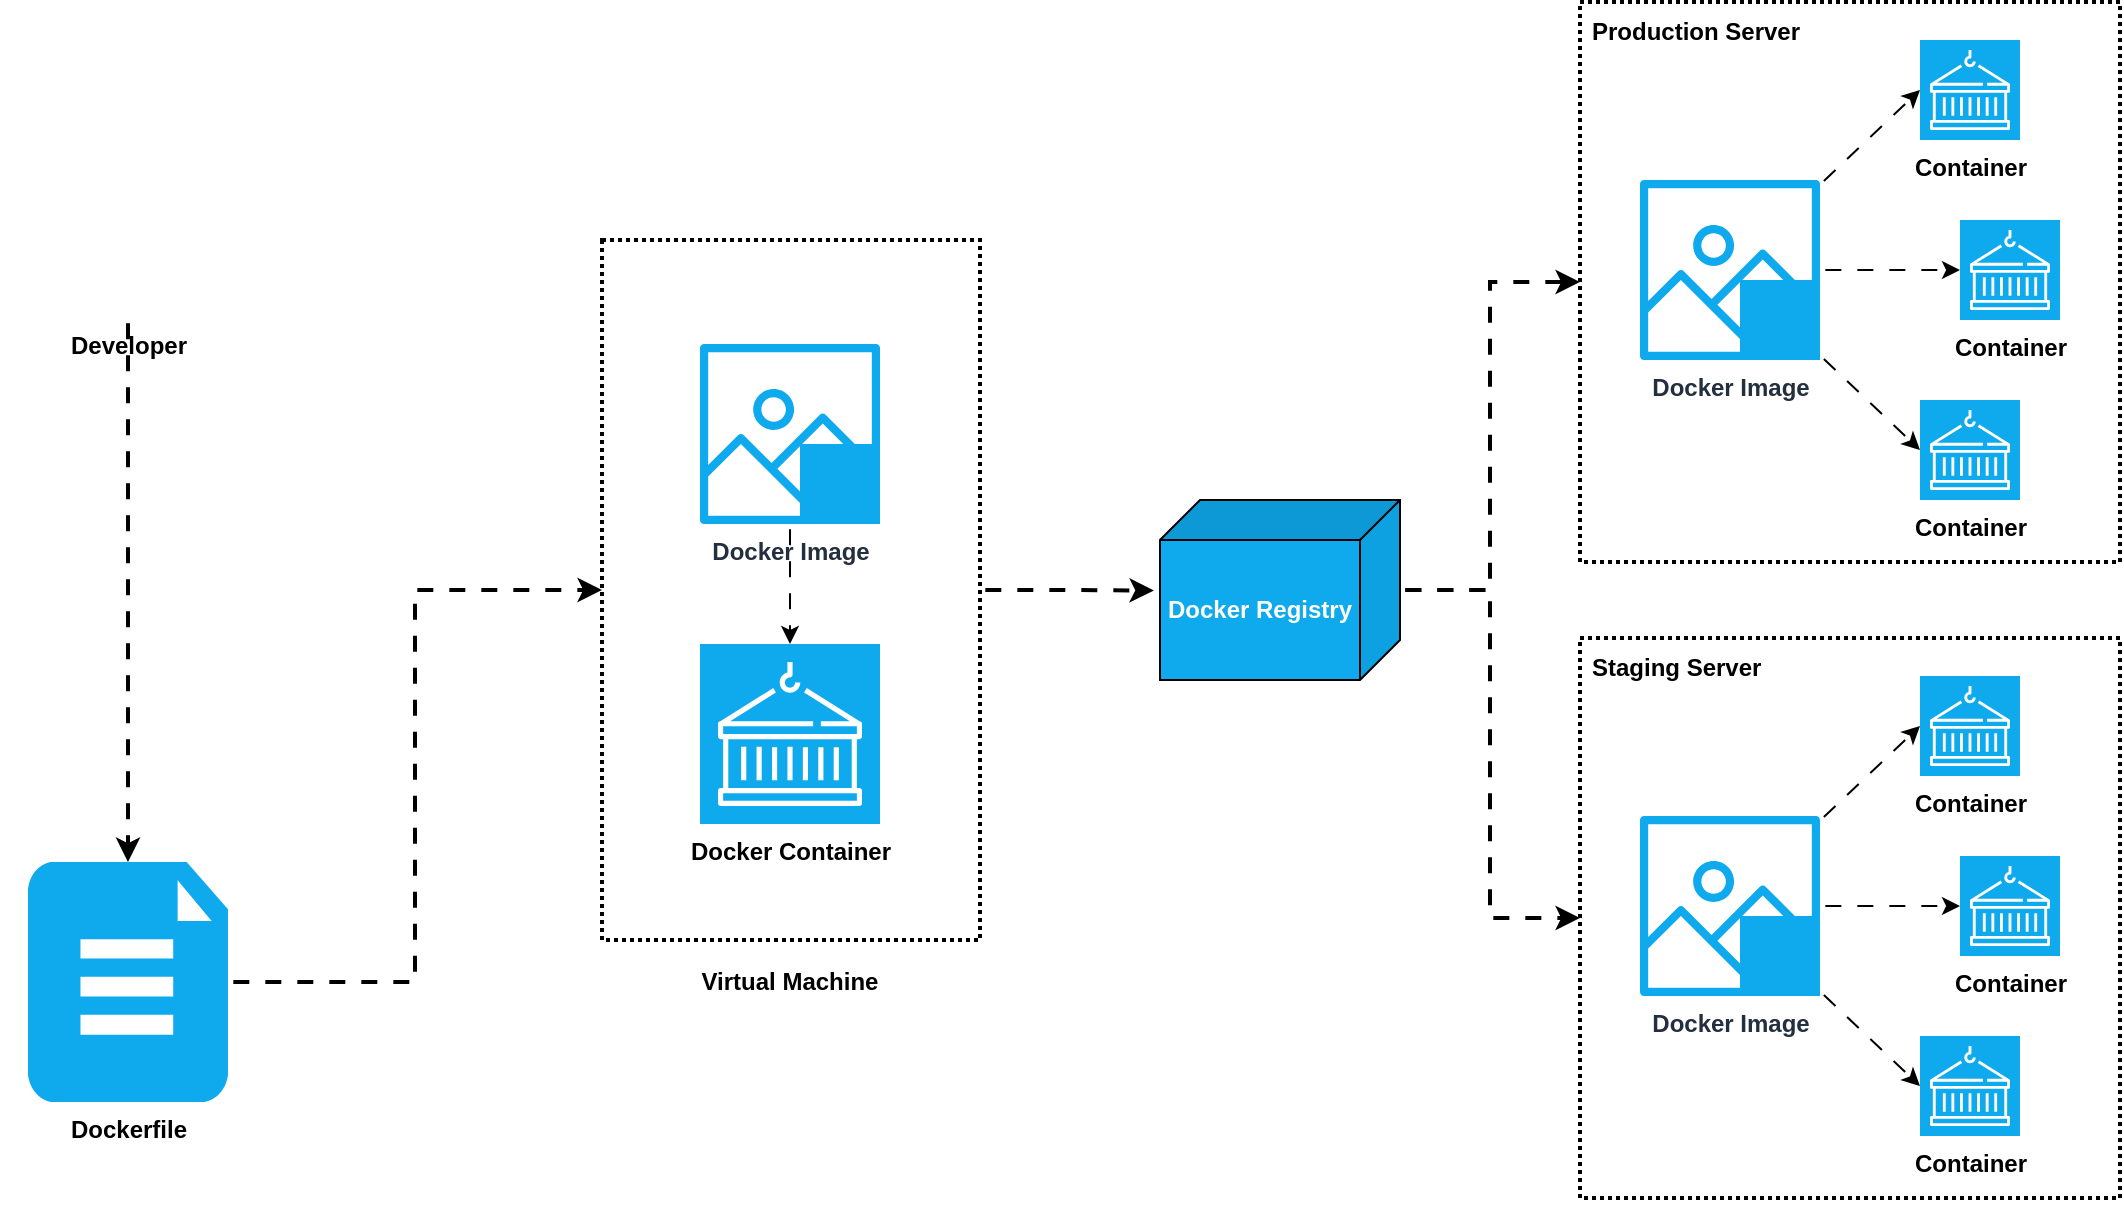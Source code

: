 <mxfile version="24.2.3" type="github">
  <diagram name="Page-1" id="5Ave8B5lAxGZreMHafRN">
    <mxGraphModel dx="1592" dy="1308" grid="0" gridSize="10" guides="1" tooltips="1" connect="1" arrows="1" fold="1" page="0" pageScale="1" pageWidth="2380" pageHeight="3107" math="0" shadow="0">
      <root>
        <mxCell id="0" />
        <mxCell id="1" parent="0" />
        <mxCell id="bL16wKypxLNr8NxLn_HS-55" value="" style="rounded=0;whiteSpace=wrap;html=1;fillColor=none;dashed=1;strokeWidth=2;fontStyle=1;dashPattern=1 1;" vertex="1" parent="1">
          <mxGeometry x="551" y="49" width="189" height="350" as="geometry" />
        </mxCell>
        <mxCell id="bL16wKypxLNr8NxLn_HS-69" value="" style="rounded=0;whiteSpace=wrap;html=1;fillColor=none;dashed=1;strokeWidth=2;fontStyle=1;dashPattern=1 1;" vertex="1" parent="1">
          <mxGeometry x="1040" y="248" width="270" height="280" as="geometry" />
        </mxCell>
        <mxCell id="bL16wKypxLNr8NxLn_HS-59" value="" style="rounded=0;whiteSpace=wrap;html=1;fillColor=none;dashed=1;strokeWidth=2;fontStyle=1;dashPattern=1 1;backgroundOutline=0;" vertex="1" parent="1">
          <mxGeometry x="1040" y="-70" width="270" height="280" as="geometry" />
        </mxCell>
        <mxCell id="bL16wKypxLNr8NxLn_HS-1" value="Developer" style="shape=image;html=1;verticalAlign=top;verticalLabelPosition=bottom;labelBackgroundColor=#ffffff;imageAspect=0;aspect=fixed;image=https://cdn0.iconfinder.com/data/icons/job-seeker/256/laptop_job_seeker_employee_unemployee_work_1-128.png;fontStyle=1" vertex="1" parent="1">
          <mxGeometry x="250" y="-40" width="128" height="128" as="geometry" />
        </mxCell>
        <mxCell id="bL16wKypxLNr8NxLn_HS-56" style="edgeStyle=orthogonalEdgeStyle;rounded=0;orthogonalLoop=1;jettySize=auto;html=1;entryX=0;entryY=0.5;entryDx=0;entryDy=0;strokeWidth=2;fontStyle=1;flowAnimation=1;" edge="1" parent="1" source="bL16wKypxLNr8NxLn_HS-2" target="bL16wKypxLNr8NxLn_HS-55">
          <mxGeometry relative="1" as="geometry" />
        </mxCell>
        <mxCell id="bL16wKypxLNr8NxLn_HS-2" value="Dockerfile" style="verticalLabelPosition=bottom;html=1;verticalAlign=top;align=center;strokeColor=none;fillColor=#0EAAED;shape=mxgraph.azure.file_2;pointerEvents=1;fontStyle=1" vertex="1" parent="1">
          <mxGeometry x="264" y="360" width="100" height="120" as="geometry" />
        </mxCell>
        <mxCell id="bL16wKypxLNr8NxLn_HS-3" value="Docker Container" style="sketch=0;points=[[0,0,0],[0.25,0,0],[0.5,0,0],[0.75,0,0],[1,0,0],[0,1,0],[0.25,1,0],[0.5,1,0],[0.75,1,0],[1,1,0],[0,0.25,0],[0,0.5,0],[0,0.75,0],[1,0.25,0],[1,0.5,0],[1,0.75,0]];outlineConnect=0;fontColor=#000000;fillColor=#0EAAED;strokeColor=#ffffff;dashed=0;verticalLabelPosition=bottom;verticalAlign=top;align=center;html=1;fontSize=12;fontStyle=1;aspect=fixed;shape=mxgraph.aws4.resourceIcon;resIcon=mxgraph.aws4.containers;" vertex="1" parent="1">
          <mxGeometry x="600" y="251" width="90" height="90" as="geometry" />
        </mxCell>
        <mxCell id="bL16wKypxLNr8NxLn_HS-6" value="Docker Image" style="sketch=0;outlineConnect=0;fontColor=#232F3E;gradientColor=none;fillColor=#0EAAED;strokeColor=none;dashed=0;verticalLabelPosition=bottom;verticalAlign=top;align=center;html=1;fontSize=12;fontStyle=1;aspect=fixed;pointerEvents=1;shape=mxgraph.aws4.container_registry_image;" vertex="1" parent="1">
          <mxGeometry x="600" y="101" width="90" height="90" as="geometry" />
        </mxCell>
        <mxCell id="bL16wKypxLNr8NxLn_HS-7" value="" style="shape=image;html=1;verticalAlign=top;verticalLabelPosition=bottom;labelBackgroundColor=#ffffff;imageAspect=0;aspect=fixed;image=https://cdn0.iconfinder.com/data/icons/social-media-2104/24/social_media_social_media_logo_docker-128.png;imageBackground=#0EAAED;imageBorder=none;strokeWidth=1;perimeterSpacing=0;fillStyle=auto;fontStyle=1" vertex="1" parent="1">
          <mxGeometry x="650" y="151" width="40" height="40" as="geometry" />
        </mxCell>
        <mxCell id="bL16wKypxLNr8NxLn_HS-71" style="edgeStyle=orthogonalEdgeStyle;rounded=0;orthogonalLoop=1;jettySize=auto;html=1;entryX=0;entryY=0.5;entryDx=0;entryDy=0;strokeWidth=2;fontStyle=1;flowAnimation=1;" edge="1" parent="1" source="bL16wKypxLNr8NxLn_HS-8" target="bL16wKypxLNr8NxLn_HS-59">
          <mxGeometry relative="1" as="geometry" />
        </mxCell>
        <mxCell id="bL16wKypxLNr8NxLn_HS-72" style="edgeStyle=orthogonalEdgeStyle;rounded=0;orthogonalLoop=1;jettySize=auto;html=1;entryX=0;entryY=0.5;entryDx=0;entryDy=0;strokeWidth=2;fontStyle=1;flowAnimation=1;" edge="1" parent="1" source="bL16wKypxLNr8NxLn_HS-8" target="bL16wKypxLNr8NxLn_HS-69">
          <mxGeometry relative="1" as="geometry" />
        </mxCell>
        <mxCell id="bL16wKypxLNr8NxLn_HS-8" value="&lt;font color=&quot;#ffffff&quot;&gt;Docker Registry&lt;/font&gt;" style="shape=cube;whiteSpace=wrap;html=1;boundedLbl=1;backgroundOutline=1;darkOpacity=0.05;darkOpacity2=0.1;direction=south;fillColor=#0EAAED;fontStyle=1" vertex="1" parent="1">
          <mxGeometry x="830" y="179" width="120" height="90" as="geometry" />
        </mxCell>
        <mxCell id="bL16wKypxLNr8NxLn_HS-11" style="edgeStyle=orthogonalEdgeStyle;rounded=0;orthogonalLoop=1;jettySize=auto;html=1;entryX=0.5;entryY=0;entryDx=0;entryDy=0;entryPerimeter=0;fontStyle=1;flowAnimation=1;" edge="1" parent="1" source="bL16wKypxLNr8NxLn_HS-6" target="bL16wKypxLNr8NxLn_HS-3">
          <mxGeometry relative="1" as="geometry" />
        </mxCell>
        <mxCell id="bL16wKypxLNr8NxLn_HS-44" value="Container" style="sketch=0;points=[[0,0,0],[0.25,0,0],[0.5,0,0],[0.75,0,0],[1,0,0],[0,1,0],[0.25,1,0],[0.5,1,0],[0.75,1,0],[1,1,0],[0,0.25,0],[0,0.5,0],[0,0.75,0],[1,0.25,0],[1,0.5,0],[1,0.75,0]];outlineConnect=0;fontColor=#000000;fillColor=#0EAAED;strokeColor=#ffffff;dashed=0;verticalLabelPosition=bottom;verticalAlign=top;align=center;html=1;fontSize=12;fontStyle=1;aspect=fixed;shape=mxgraph.aws4.resourceIcon;resIcon=mxgraph.aws4.containers;" vertex="1" parent="1">
          <mxGeometry x="1210" y="129" width="50" height="50" as="geometry" />
        </mxCell>
        <mxCell id="bL16wKypxLNr8NxLn_HS-45" value="Docker Image" style="sketch=0;outlineConnect=0;fontColor=#232F3E;gradientColor=none;fillColor=#0EAAED;strokeColor=none;dashed=0;verticalLabelPosition=bottom;verticalAlign=top;align=center;html=1;fontSize=12;fontStyle=1;aspect=fixed;pointerEvents=1;shape=mxgraph.aws4.container_registry_image;" vertex="1" parent="1">
          <mxGeometry x="1070" y="19" width="90" height="90" as="geometry" />
        </mxCell>
        <mxCell id="bL16wKypxLNr8NxLn_HS-46" value="" style="shape=image;html=1;verticalAlign=top;verticalLabelPosition=bottom;labelBackgroundColor=#ffffff;imageAspect=0;aspect=fixed;image=https://cdn0.iconfinder.com/data/icons/social-media-2104/24/social_media_social_media_logo_docker-128.png;imageBackground=#0EAAED;imageBorder=none;strokeWidth=1;perimeterSpacing=0;fillStyle=auto;fontStyle=1" vertex="1" parent="1">
          <mxGeometry x="1120" y="69" width="40" height="40" as="geometry" />
        </mxCell>
        <mxCell id="bL16wKypxLNr8NxLn_HS-47" style="rounded=0;orthogonalLoop=1;jettySize=auto;html=1;entryX=0;entryY=0.5;entryDx=0;entryDy=0;entryPerimeter=0;strokeWidth=1;fontStyle=1;flowAnimation=1;" edge="1" parent="1" source="bL16wKypxLNr8NxLn_HS-45" target="bL16wKypxLNr8NxLn_HS-44">
          <mxGeometry relative="1" as="geometry">
            <mxPoint x="1215" y="99" as="targetPoint" />
          </mxGeometry>
        </mxCell>
        <mxCell id="bL16wKypxLNr8NxLn_HS-48" value="Container" style="sketch=0;points=[[0,0,0],[0.25,0,0],[0.5,0,0],[0.75,0,0],[1,0,0],[0,1,0],[0.25,1,0],[0.5,1,0],[0.75,1,0],[1,1,0],[0,0.25,0],[0,0.5,0],[0,0.75,0],[1,0.25,0],[1,0.5,0],[1,0.75,0]];outlineConnect=0;fontColor=#000000;fillColor=#0EAAED;strokeColor=#ffffff;dashed=0;verticalLabelPosition=bottom;verticalAlign=top;align=center;html=1;fontSize=12;fontStyle=1;aspect=fixed;shape=mxgraph.aws4.resourceIcon;resIcon=mxgraph.aws4.containers;" vertex="1" parent="1">
          <mxGeometry x="1230" y="39" width="50" height="50" as="geometry" />
        </mxCell>
        <mxCell id="bL16wKypxLNr8NxLn_HS-49" value="Container" style="sketch=0;points=[[0,0,0],[0.25,0,0],[0.5,0,0],[0.75,0,0],[1,0,0],[0,1,0],[0.25,1,0],[0.5,1,0],[0.75,1,0],[1,1,0],[0,0.25,0],[0,0.5,0],[0,0.75,0],[1,0.25,0],[1,0.5,0],[1,0.75,0]];outlineConnect=0;fontColor=#000000;fillColor=#0EAAED;strokeColor=#ffffff;dashed=0;verticalLabelPosition=bottom;verticalAlign=top;align=center;html=1;fontSize=12;fontStyle=1;aspect=fixed;shape=mxgraph.aws4.resourceIcon;resIcon=mxgraph.aws4.containers;" vertex="1" parent="1">
          <mxGeometry x="1210" y="-51" width="50" height="50" as="geometry" />
        </mxCell>
        <mxCell id="bL16wKypxLNr8NxLn_HS-50" style="rounded=0;orthogonalLoop=1;jettySize=auto;html=1;entryX=0;entryY=0.5;entryDx=0;entryDy=0;entryPerimeter=0;strokeWidth=1;fontStyle=1;flowAnimation=1;" edge="1" parent="1" source="bL16wKypxLNr8NxLn_HS-45" target="bL16wKypxLNr8NxLn_HS-48">
          <mxGeometry relative="1" as="geometry" />
        </mxCell>
        <mxCell id="bL16wKypxLNr8NxLn_HS-51" style="rounded=0;orthogonalLoop=1;jettySize=auto;html=1;entryX=0;entryY=0.5;entryDx=0;entryDy=0;entryPerimeter=0;strokeWidth=1;fontStyle=1;flowAnimation=1;" edge="1" parent="1" source="bL16wKypxLNr8NxLn_HS-45" target="bL16wKypxLNr8NxLn_HS-49">
          <mxGeometry relative="1" as="geometry" />
        </mxCell>
        <mxCell id="bL16wKypxLNr8NxLn_HS-52" style="edgeStyle=orthogonalEdgeStyle;rounded=0;orthogonalLoop=1;jettySize=auto;html=1;entryX=0.5;entryY=0;entryDx=0;entryDy=0;entryPerimeter=0;strokeWidth=2;fontStyle=1;flowAnimation=1;" edge="1" parent="1" source="bL16wKypxLNr8NxLn_HS-1" target="bL16wKypxLNr8NxLn_HS-2">
          <mxGeometry relative="1" as="geometry" />
        </mxCell>
        <mxCell id="bL16wKypxLNr8NxLn_HS-58" style="edgeStyle=orthogonalEdgeStyle;rounded=0;orthogonalLoop=1;jettySize=auto;html=1;entryX=0.503;entryY=1.025;entryDx=0;entryDy=0;entryPerimeter=0;strokeWidth=2;fontStyle=1;flowAnimation=1;" edge="1" parent="1" source="bL16wKypxLNr8NxLn_HS-55" target="bL16wKypxLNr8NxLn_HS-8">
          <mxGeometry relative="1" as="geometry" />
        </mxCell>
        <mxCell id="bL16wKypxLNr8NxLn_HS-60" style="edgeStyle=orthogonalEdgeStyle;rounded=0;orthogonalLoop=1;jettySize=auto;html=1;exitX=0.5;exitY=1;exitDx=0;exitDy=0;fontStyle=1" edge="1" parent="1" source="bL16wKypxLNr8NxLn_HS-59" target="bL16wKypxLNr8NxLn_HS-59">
          <mxGeometry relative="1" as="geometry" />
        </mxCell>
        <mxCell id="bL16wKypxLNr8NxLn_HS-61" value="Container" style="sketch=0;points=[[0,0,0],[0.25,0,0],[0.5,0,0],[0.75,0,0],[1,0,0],[0,1,0],[0.25,1,0],[0.5,1,0],[0.75,1,0],[1,1,0],[0,0.25,0],[0,0.5,0],[0,0.75,0],[1,0.25,0],[1,0.5,0],[1,0.75,0]];outlineConnect=0;fontColor=#000000;fillColor=#0EAAED;strokeColor=#ffffff;dashed=0;verticalLabelPosition=bottom;verticalAlign=top;align=center;html=1;fontSize=12;fontStyle=1;aspect=fixed;shape=mxgraph.aws4.resourceIcon;resIcon=mxgraph.aws4.containers;" vertex="1" parent="1">
          <mxGeometry x="1210" y="447" width="50" height="50" as="geometry" />
        </mxCell>
        <mxCell id="bL16wKypxLNr8NxLn_HS-62" value="Docker Image" style="sketch=0;outlineConnect=0;fontColor=#232F3E;gradientColor=none;fillColor=#0EAAED;strokeColor=none;dashed=0;verticalLabelPosition=bottom;verticalAlign=top;align=center;html=1;fontSize=12;fontStyle=1;aspect=fixed;pointerEvents=1;shape=mxgraph.aws4.container_registry_image;" vertex="1" parent="1">
          <mxGeometry x="1070" y="337" width="90" height="90" as="geometry" />
        </mxCell>
        <mxCell id="bL16wKypxLNr8NxLn_HS-63" value="" style="shape=image;html=1;verticalAlign=top;verticalLabelPosition=bottom;labelBackgroundColor=#ffffff;imageAspect=0;aspect=fixed;image=https://cdn0.iconfinder.com/data/icons/social-media-2104/24/social_media_social_media_logo_docker-128.png;imageBackground=#0EAAED;imageBorder=none;strokeWidth=1;perimeterSpacing=0;fillStyle=auto;fontStyle=1" vertex="1" parent="1">
          <mxGeometry x="1120" y="387" width="40" height="40" as="geometry" />
        </mxCell>
        <mxCell id="bL16wKypxLNr8NxLn_HS-64" style="rounded=0;orthogonalLoop=1;jettySize=auto;html=1;entryX=0;entryY=0.5;entryDx=0;entryDy=0;entryPerimeter=0;strokeWidth=1;fontStyle=1;flowAnimation=1;" edge="1" parent="1" source="bL16wKypxLNr8NxLn_HS-62" target="bL16wKypxLNr8NxLn_HS-61">
          <mxGeometry relative="1" as="geometry">
            <mxPoint x="1215" y="417" as="targetPoint" />
          </mxGeometry>
        </mxCell>
        <mxCell id="bL16wKypxLNr8NxLn_HS-65" value="Container" style="sketch=0;points=[[0,0,0],[0.25,0,0],[0.5,0,0],[0.75,0,0],[1,0,0],[0,1,0],[0.25,1,0],[0.5,1,0],[0.75,1,0],[1,1,0],[0,0.25,0],[0,0.5,0],[0,0.75,0],[1,0.25,0],[1,0.5,0],[1,0.75,0]];outlineConnect=0;fontColor=#000000;fillColor=#0EAAED;strokeColor=#ffffff;dashed=0;verticalLabelPosition=bottom;verticalAlign=top;align=center;html=1;fontSize=12;fontStyle=1;aspect=fixed;shape=mxgraph.aws4.resourceIcon;resIcon=mxgraph.aws4.containers;" vertex="1" parent="1">
          <mxGeometry x="1230" y="357" width="50" height="50" as="geometry" />
        </mxCell>
        <mxCell id="bL16wKypxLNr8NxLn_HS-66" value="Container" style="sketch=0;points=[[0,0,0],[0.25,0,0],[0.5,0,0],[0.75,0,0],[1,0,0],[0,1,0],[0.25,1,0],[0.5,1,0],[0.75,1,0],[1,1,0],[0,0.25,0],[0,0.5,0],[0,0.75,0],[1,0.25,0],[1,0.5,0],[1,0.75,0]];outlineConnect=0;fontColor=#000000;fillColor=#0EAAED;strokeColor=#ffffff;dashed=0;verticalLabelPosition=bottom;verticalAlign=top;align=center;html=1;fontSize=12;fontStyle=1;aspect=fixed;shape=mxgraph.aws4.resourceIcon;resIcon=mxgraph.aws4.containers;" vertex="1" parent="1">
          <mxGeometry x="1210" y="267" width="50" height="50" as="geometry" />
        </mxCell>
        <mxCell id="bL16wKypxLNr8NxLn_HS-67" style="rounded=0;orthogonalLoop=1;jettySize=auto;html=1;entryX=0;entryY=0.5;entryDx=0;entryDy=0;entryPerimeter=0;strokeWidth=1;fontStyle=1;flowAnimation=1;" edge="1" parent="1" source="bL16wKypxLNr8NxLn_HS-62" target="bL16wKypxLNr8NxLn_HS-65">
          <mxGeometry relative="1" as="geometry" />
        </mxCell>
        <mxCell id="bL16wKypxLNr8NxLn_HS-68" style="rounded=0;orthogonalLoop=1;jettySize=auto;html=1;entryX=0;entryY=0.5;entryDx=0;entryDy=0;entryPerimeter=0;strokeWidth=1;fontStyle=1;flowAnimation=1;" edge="1" parent="1" source="bL16wKypxLNr8NxLn_HS-62" target="bL16wKypxLNr8NxLn_HS-66">
          <mxGeometry relative="1" as="geometry" />
        </mxCell>
        <mxCell id="bL16wKypxLNr8NxLn_HS-70" style="edgeStyle=orthogonalEdgeStyle;rounded=0;orthogonalLoop=1;jettySize=auto;html=1;exitX=0.5;exitY=1;exitDx=0;exitDy=0;fontStyle=1" edge="1" parent="1" source="bL16wKypxLNr8NxLn_HS-69" target="bL16wKypxLNr8NxLn_HS-69">
          <mxGeometry relative="1" as="geometry" />
        </mxCell>
        <mxCell id="bL16wKypxLNr8NxLn_HS-73" value="&lt;span&gt;Virtual Machine&lt;/span&gt;" style="text;html=1;align=center;verticalAlign=middle;whiteSpace=wrap;rounded=0;fontStyle=1" vertex="1" parent="1">
          <mxGeometry x="575" y="405" width="140" height="30" as="geometry" />
        </mxCell>
        <mxCell id="bL16wKypxLNr8NxLn_HS-74" value="&lt;span&gt;Production Server&lt;/span&gt;" style="text;html=1;align=left;verticalAlign=middle;whiteSpace=wrap;rounded=0;fontStyle=1" vertex="1" parent="1">
          <mxGeometry x="1044" y="-70" width="140" height="30" as="geometry" />
        </mxCell>
        <mxCell id="bL16wKypxLNr8NxLn_HS-75" value="&lt;span&gt;Staging Server&lt;/span&gt;" style="text;html=1;align=left;verticalAlign=middle;whiteSpace=wrap;rounded=0;fontStyle=1" vertex="1" parent="1">
          <mxGeometry x="1044" y="248" width="140" height="30" as="geometry" />
        </mxCell>
      </root>
    </mxGraphModel>
  </diagram>
</mxfile>
